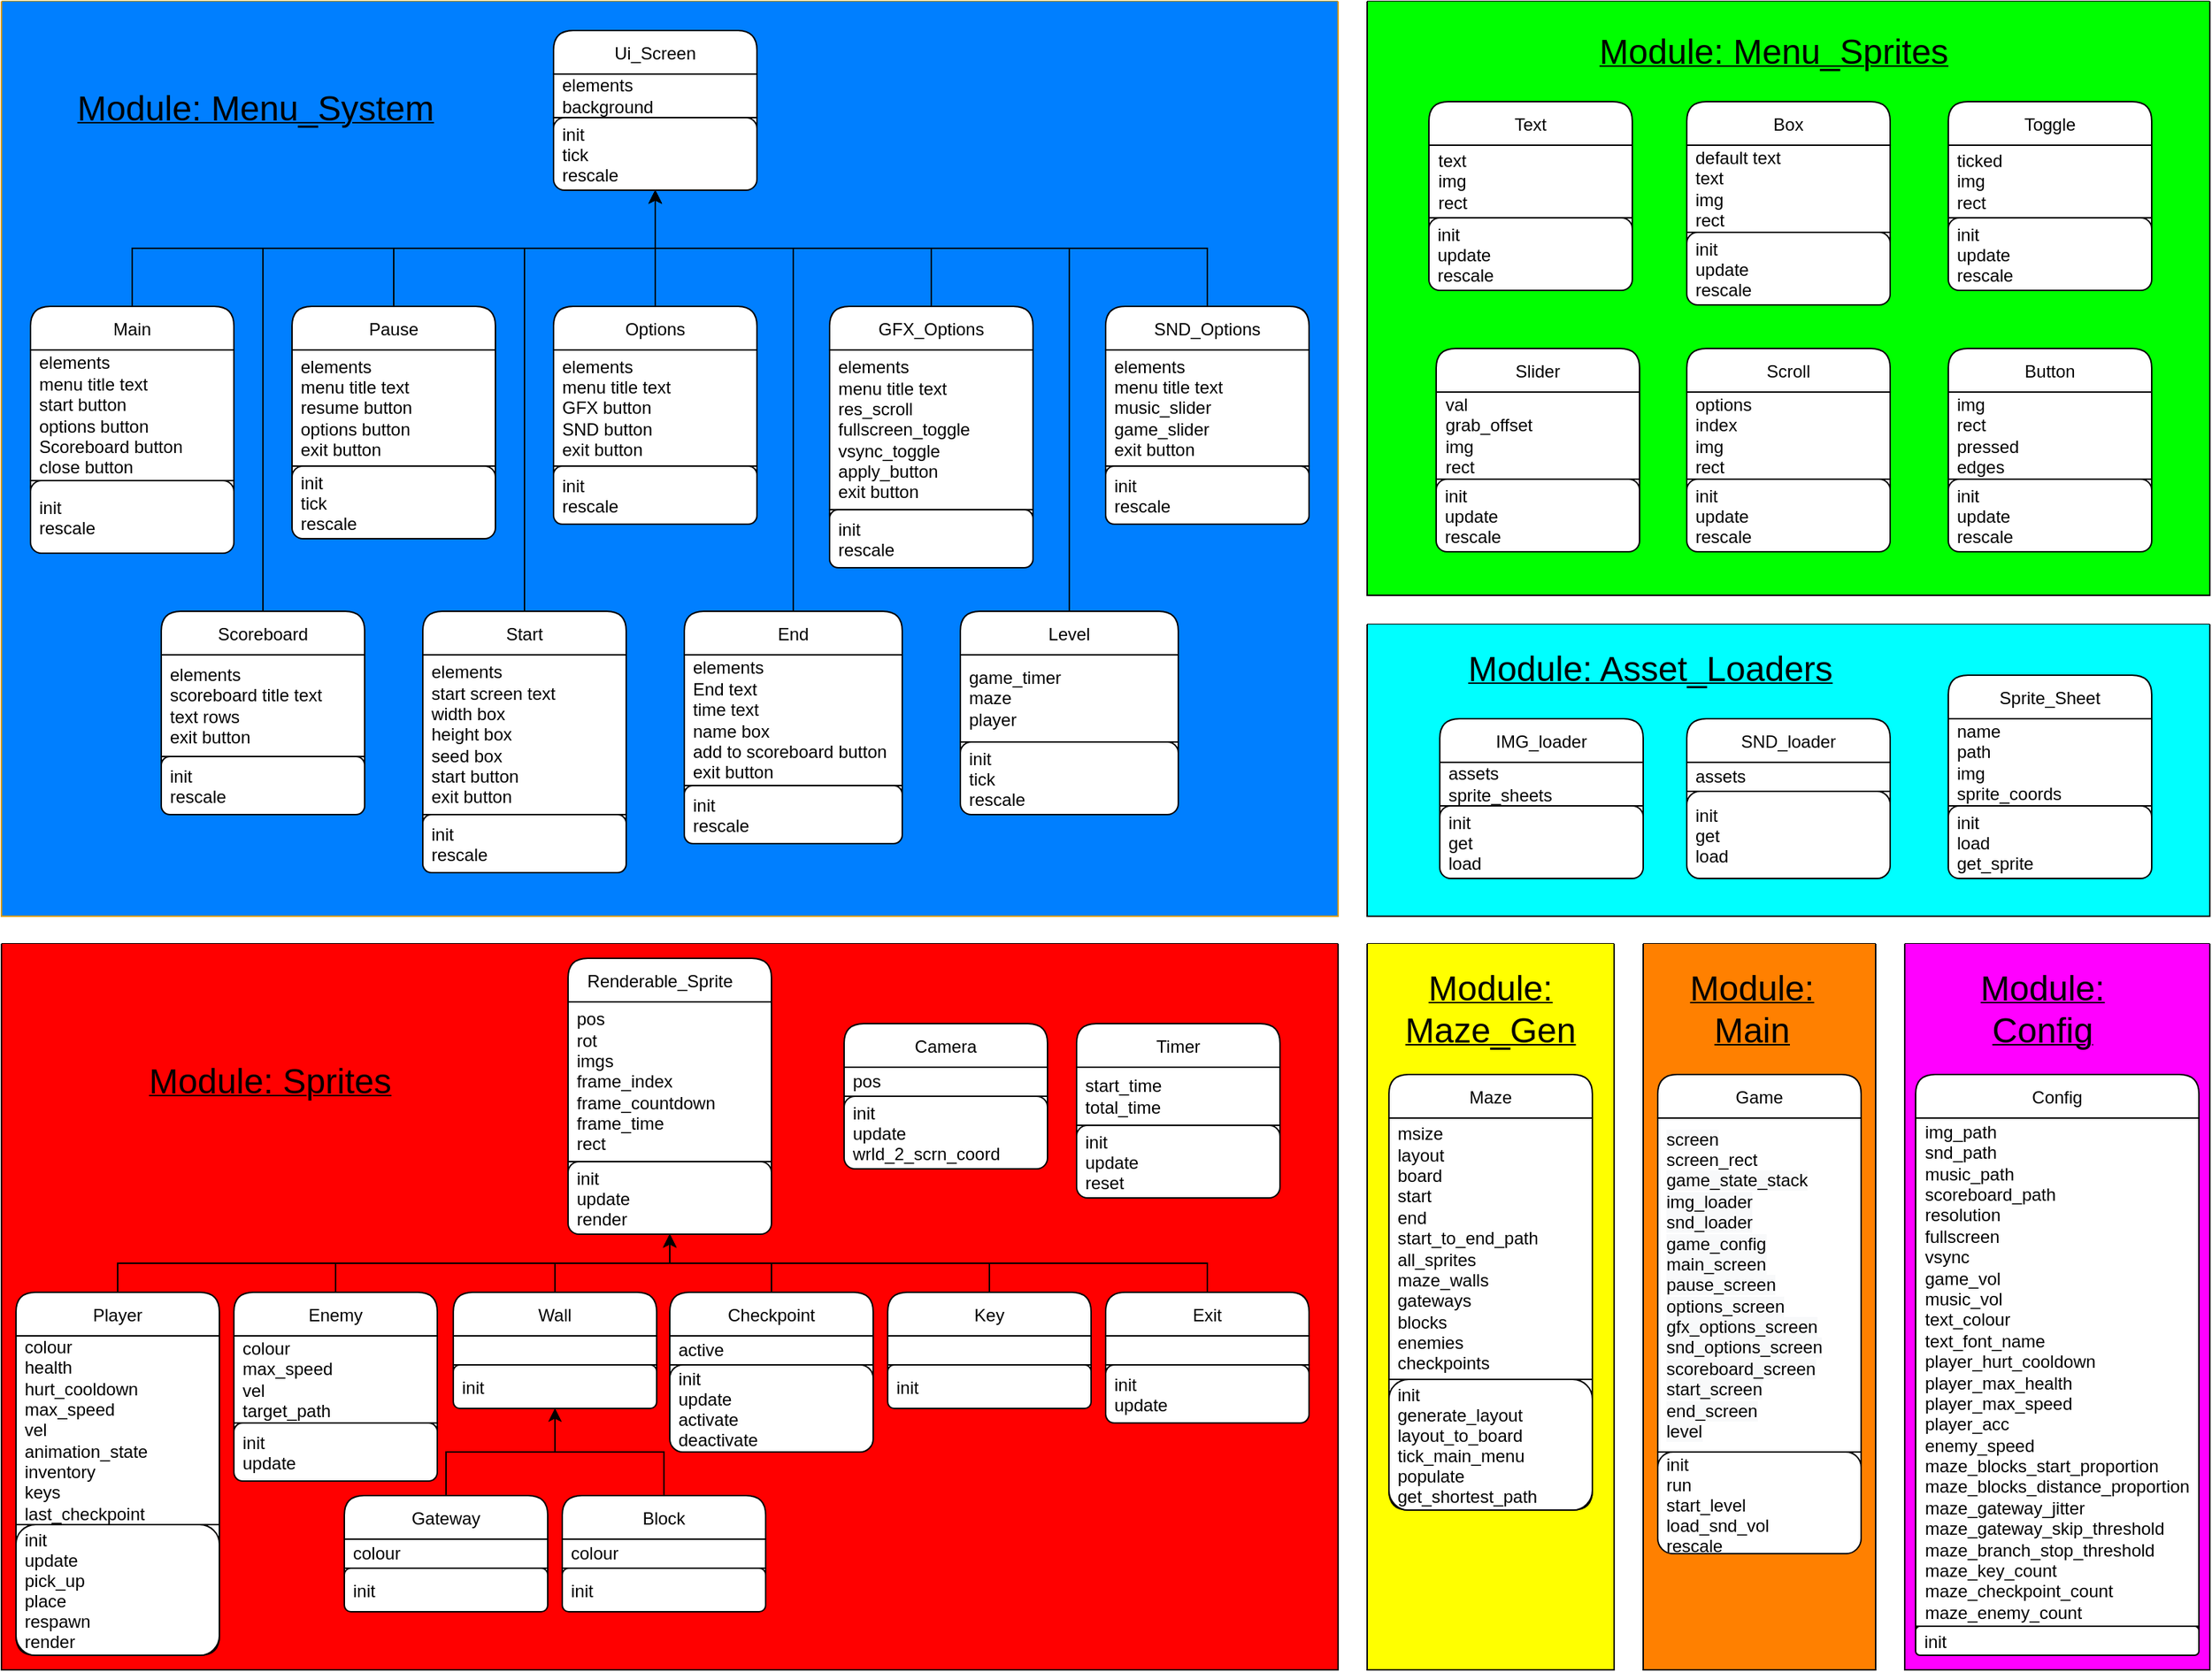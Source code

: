 <mxfile version="16.4.7" type="device"><diagram id="UR0YL3YgxXvfxWEagAze" name="Page-1"><mxGraphModel dx="921" dy="1961" grid="1" gridSize="10" guides="1" tooltips="1" connect="1" arrows="1" fold="1" page="1" pageScale="1" pageWidth="827" pageHeight="1169" math="0" shadow="0"><root><mxCell id="0"/><mxCell id="1" parent="0"/><mxCell id="ef8tjBVSWjdFUi2Q6hh9-64" value="" style="swimlane;startSize=0;rounded=1;swimlaneFillColor=#00FFFF;" parent="1" vertex="1"><mxGeometry x="1040" y="-280" width="580" height="201" as="geometry"><mxRectangle x="930" y="755" width="50" height="40" as="alternateBounds"/></mxGeometry></mxCell><mxCell id="ef8tjBVSWjdFUi2Q6hh9-77" value="" style="swimlane;startSize=0;fontSize=18;swimlaneFillColor=#FF0000;" parent="1" vertex="1"><mxGeometry x="100" y="-60" width="920" height="500" as="geometry"/></mxCell><mxCell id="ef8tjBVSWjdFUi2Q6hh9-22" value="Renderable_Sprite    " style="swimlane;fontStyle=0;childLayout=stackLayout;horizontal=1;startSize=30;horizontalStack=0;resizeParent=1;resizeParentMax=0;resizeLast=0;collapsible=1;marginBottom=0;rounded=1;swimlaneFillColor=default;" parent="ef8tjBVSWjdFUi2Q6hh9-77" vertex="1"><mxGeometry x="390" y="10" width="140" height="190" as="geometry"><mxRectangle x="540" y="170" width="50" height="30" as="alternateBounds"/></mxGeometry></mxCell><mxCell id="ef8tjBVSWjdFUi2Q6hh9-23" value="pos&lt;br&gt;rot&lt;br&gt;imgs&lt;br&gt;frame_index&lt;br&gt;frame_countdown&lt;br&gt;frame_time&lt;br&gt;rect" style="rounded=0;whiteSpace=wrap;html=1;align=left;spacingLeft=4" parent="ef8tjBVSWjdFUi2Q6hh9-22" vertex="1"><mxGeometry y="30" width="140" height="110" as="geometry"/></mxCell><mxCell id="ef8tjBVSWjdFUi2Q6hh9-24" value="init&#10;update&#10;render" style="text;strokeColor=default;fillColor=default;align=left;verticalAlign=middle;spacingLeft=4;spacingRight=4;overflow=hidden;points=[[0,0.5],[1,0.5]];portConstraint=eastwest;rotatable=0;rounded=1;" parent="ef8tjBVSWjdFUi2Q6hh9-22" vertex="1"><mxGeometry y="140" width="140" height="50" as="geometry"/></mxCell><mxCell id="ef8tjBVSWjdFUi2Q6hh9-79" style="edgeStyle=orthogonalEdgeStyle;rounded=0;orthogonalLoop=1;jettySize=auto;html=1;exitX=0.5;exitY=0;exitDx=0;exitDy=0;fontSize=18;" parent="ef8tjBVSWjdFUi2Q6hh9-77" source="ef8tjBVSWjdFUi2Q6hh9-25" target="ef8tjBVSWjdFUi2Q6hh9-22" edge="1"><mxGeometry relative="1" as="geometry"/></mxCell><mxCell id="ef8tjBVSWjdFUi2Q6hh9-25" value="Player" style="swimlane;fontStyle=0;childLayout=stackLayout;horizontal=1;startSize=30;horizontalStack=0;resizeParent=1;resizeParentMax=0;resizeLast=0;collapsible=1;marginBottom=0;rounded=1;swimlaneFillColor=default;" parent="ef8tjBVSWjdFUi2Q6hh9-77" vertex="1"><mxGeometry x="10" y="240" width="140" height="250" as="geometry"><mxRectangle x="540" y="170" width="50" height="30" as="alternateBounds"/></mxGeometry></mxCell><mxCell id="ef8tjBVSWjdFUi2Q6hh9-26" value="colour&lt;br&gt;health&lt;br&gt;hurt_cooldown&lt;br&gt;max_speed&lt;br&gt;vel&lt;br&gt;animation_state&lt;br&gt;inventory&lt;br&gt;keys&lt;br&gt;last_checkpoint" style="rounded=0;whiteSpace=wrap;html=1;align=left;spacingLeft=4" parent="ef8tjBVSWjdFUi2Q6hh9-25" vertex="1"><mxGeometry y="30" width="140" height="130" as="geometry"/></mxCell><mxCell id="ef8tjBVSWjdFUi2Q6hh9-27" value="init&#10;update&#10;pick_up&#10;place&#10;respawn&#10;render" style="text;strokeColor=default;fillColor=default;align=left;verticalAlign=middle;spacingLeft=4;spacingRight=4;overflow=hidden;points=[[0,0.5],[1,0.5]];portConstraint=eastwest;rotatable=0;rounded=1;glass=0;" parent="ef8tjBVSWjdFUi2Q6hh9-25" vertex="1"><mxGeometry y="160" width="140" height="90" as="geometry"/></mxCell><mxCell id="ef8tjBVSWjdFUi2Q6hh9-80" style="edgeStyle=orthogonalEdgeStyle;rounded=0;orthogonalLoop=1;jettySize=auto;html=1;exitX=0.5;exitY=0;exitDx=0;exitDy=0;fontSize=18;" parent="ef8tjBVSWjdFUi2Q6hh9-77" source="ef8tjBVSWjdFUi2Q6hh9-28" target="ef8tjBVSWjdFUi2Q6hh9-22" edge="1"><mxGeometry relative="1" as="geometry"/></mxCell><mxCell id="ef8tjBVSWjdFUi2Q6hh9-28" value="Enemy" style="swimlane;fontStyle=0;childLayout=stackLayout;horizontal=1;startSize=30;horizontalStack=0;resizeParent=1;resizeParentMax=0;resizeLast=0;collapsible=1;marginBottom=0;rounded=1;swimlaneFillColor=default;" parent="ef8tjBVSWjdFUi2Q6hh9-77" vertex="1"><mxGeometry x="160" y="240" width="140" height="130" as="geometry"><mxRectangle x="540" y="170" width="50" height="30" as="alternateBounds"/></mxGeometry></mxCell><mxCell id="ef8tjBVSWjdFUi2Q6hh9-29" value="colour&lt;br&gt;max_speed&lt;br&gt;vel&lt;br&gt;target_path" style="rounded=0;whiteSpace=wrap;html=1;align=left;spacingLeft=4" parent="ef8tjBVSWjdFUi2Q6hh9-28" vertex="1"><mxGeometry y="30" width="140" height="60" as="geometry"/></mxCell><mxCell id="ef8tjBVSWjdFUi2Q6hh9-30" value="init&#10;update" style="text;strokeColor=default;fillColor=default;align=left;verticalAlign=middle;spacingLeft=4;spacingRight=4;overflow=hidden;points=[[0,0.5],[1,0.5]];portConstraint=eastwest;rotatable=0;rounded=1;glass=0;" parent="ef8tjBVSWjdFUi2Q6hh9-28" vertex="1"><mxGeometry y="90" width="140" height="40" as="geometry"/></mxCell><mxCell id="ef8tjBVSWjdFUi2Q6hh9-81" style="edgeStyle=orthogonalEdgeStyle;rounded=0;orthogonalLoop=1;jettySize=auto;html=1;exitX=0.5;exitY=0;exitDx=0;exitDy=0;fontSize=18;" parent="ef8tjBVSWjdFUi2Q6hh9-77" source="ef8tjBVSWjdFUi2Q6hh9-31" target="ef8tjBVSWjdFUi2Q6hh9-22" edge="1"><mxGeometry relative="1" as="geometry"/></mxCell><mxCell id="ef8tjBVSWjdFUi2Q6hh9-31" value="Wall" style="swimlane;fontStyle=0;childLayout=stackLayout;horizontal=1;startSize=30;horizontalStack=0;resizeParent=1;resizeParentMax=0;resizeLast=0;collapsible=1;marginBottom=0;rounded=1;swimlaneFillColor=default;" parent="ef8tjBVSWjdFUi2Q6hh9-77" vertex="1"><mxGeometry x="311" y="240" width="140" height="80" as="geometry"><mxRectangle x="540" y="170" width="50" height="30" as="alternateBounds"/></mxGeometry></mxCell><mxCell id="ef8tjBVSWjdFUi2Q6hh9-32" value="" style="rounded=0;whiteSpace=wrap;html=1;align=left;spacingLeft=4" parent="ef8tjBVSWjdFUi2Q6hh9-31" vertex="1"><mxGeometry y="30" width="140" height="20" as="geometry"/></mxCell><mxCell id="ef8tjBVSWjdFUi2Q6hh9-33" value="init" style="text;strokeColor=default;fillColor=default;align=left;verticalAlign=middle;spacingLeft=4;spacingRight=4;overflow=hidden;points=[[0,0.5],[1,0.5]];portConstraint=eastwest;rotatable=0;rounded=1;glass=0;" parent="ef8tjBVSWjdFUi2Q6hh9-31" vertex="1"><mxGeometry y="50" width="140" height="30" as="geometry"/></mxCell><mxCell id="ef8tjBVSWjdFUi2Q6hh9-86" style="edgeStyle=orthogonalEdgeStyle;rounded=0;orthogonalLoop=1;jettySize=auto;html=1;exitX=0.5;exitY=0;exitDx=0;exitDy=0;fontSize=18;" parent="ef8tjBVSWjdFUi2Q6hh9-77" source="ef8tjBVSWjdFUi2Q6hh9-34" target="ef8tjBVSWjdFUi2Q6hh9-31" edge="1"><mxGeometry relative="1" as="geometry"/></mxCell><mxCell id="ef8tjBVSWjdFUi2Q6hh9-34" value="Gateway" style="swimlane;fontStyle=0;childLayout=stackLayout;horizontal=1;startSize=30;horizontalStack=0;resizeParent=1;resizeParentMax=0;resizeLast=0;collapsible=1;marginBottom=0;rounded=1;swimlaneFillColor=default;" parent="ef8tjBVSWjdFUi2Q6hh9-77" vertex="1"><mxGeometry x="236" y="380" width="140" height="80" as="geometry"><mxRectangle x="540" y="170" width="50" height="30" as="alternateBounds"/></mxGeometry></mxCell><mxCell id="ef8tjBVSWjdFUi2Q6hh9-35" value="colour" style="rounded=0;whiteSpace=wrap;html=1;align=left;spacingLeft=4" parent="ef8tjBVSWjdFUi2Q6hh9-34" vertex="1"><mxGeometry y="30" width="140" height="20" as="geometry"/></mxCell><mxCell id="ef8tjBVSWjdFUi2Q6hh9-36" value="init" style="text;strokeColor=default;fillColor=default;align=left;verticalAlign=middle;spacingLeft=4;spacingRight=4;overflow=hidden;points=[[0,0.5],[1,0.5]];portConstraint=eastwest;rotatable=0;rounded=1;glass=0;" parent="ef8tjBVSWjdFUi2Q6hh9-34" vertex="1"><mxGeometry y="50" width="140" height="30" as="geometry"/></mxCell><mxCell id="ef8tjBVSWjdFUi2Q6hh9-85" style="edgeStyle=orthogonalEdgeStyle;rounded=0;orthogonalLoop=1;jettySize=auto;html=1;exitX=0.5;exitY=0;exitDx=0;exitDy=0;fontSize=18;" parent="ef8tjBVSWjdFUi2Q6hh9-77" source="ef8tjBVSWjdFUi2Q6hh9-37" target="ef8tjBVSWjdFUi2Q6hh9-31" edge="1"><mxGeometry relative="1" as="geometry"/></mxCell><mxCell id="ef8tjBVSWjdFUi2Q6hh9-37" value="Block" style="swimlane;fontStyle=0;childLayout=stackLayout;horizontal=1;startSize=30;horizontalStack=0;resizeParent=1;resizeParentMax=0;resizeLast=0;collapsible=1;marginBottom=0;rounded=1;swimlaneFillColor=default;" parent="ef8tjBVSWjdFUi2Q6hh9-77" vertex="1"><mxGeometry x="386" y="380" width="140" height="80" as="geometry"><mxRectangle x="540" y="170" width="50" height="30" as="alternateBounds"/></mxGeometry></mxCell><mxCell id="ef8tjBVSWjdFUi2Q6hh9-38" value="colour" style="rounded=0;whiteSpace=wrap;html=1;align=left;spacingLeft=4" parent="ef8tjBVSWjdFUi2Q6hh9-37" vertex="1"><mxGeometry y="30" width="140" height="20" as="geometry"/></mxCell><mxCell id="ef8tjBVSWjdFUi2Q6hh9-39" value="init" style="text;strokeColor=default;fillColor=default;align=left;verticalAlign=middle;spacingLeft=4;spacingRight=4;overflow=hidden;points=[[0,0.5],[1,0.5]];portConstraint=eastwest;rotatable=0;rounded=1;glass=0;" parent="ef8tjBVSWjdFUi2Q6hh9-37" vertex="1"><mxGeometry y="50" width="140" height="30" as="geometry"/></mxCell><mxCell id="ef8tjBVSWjdFUi2Q6hh9-82" style="edgeStyle=orthogonalEdgeStyle;rounded=0;orthogonalLoop=1;jettySize=auto;html=1;exitX=0.5;exitY=0;exitDx=0;exitDy=0;fontSize=18;" parent="ef8tjBVSWjdFUi2Q6hh9-77" source="ef8tjBVSWjdFUi2Q6hh9-40" target="ef8tjBVSWjdFUi2Q6hh9-22" edge="1"><mxGeometry relative="1" as="geometry"/></mxCell><mxCell id="ef8tjBVSWjdFUi2Q6hh9-40" value="Checkpoint" style="swimlane;fontStyle=0;childLayout=stackLayout;horizontal=1;startSize=30;horizontalStack=0;resizeParent=1;resizeParentMax=0;resizeLast=0;collapsible=1;marginBottom=0;rounded=1;swimlaneFillColor=default;" parent="ef8tjBVSWjdFUi2Q6hh9-77" vertex="1"><mxGeometry x="460" y="240" width="140" height="110" as="geometry"><mxRectangle x="540" y="170" width="50" height="30" as="alternateBounds"/></mxGeometry></mxCell><mxCell id="ef8tjBVSWjdFUi2Q6hh9-41" value="active" style="rounded=0;whiteSpace=wrap;html=1;align=left;spacingLeft=4" parent="ef8tjBVSWjdFUi2Q6hh9-40" vertex="1"><mxGeometry y="30" width="140" height="20" as="geometry"/></mxCell><mxCell id="ef8tjBVSWjdFUi2Q6hh9-42" value="init&#10;update&#10;activate&#10;deactivate" style="text;strokeColor=default;fillColor=default;align=left;verticalAlign=middle;spacingLeft=4;spacingRight=4;overflow=hidden;points=[[0,0.5],[1,0.5]];portConstraint=eastwest;rotatable=0;rounded=1;glass=0;" parent="ef8tjBVSWjdFUi2Q6hh9-40" vertex="1"><mxGeometry y="50" width="140" height="60" as="geometry"/></mxCell><mxCell id="ef8tjBVSWjdFUi2Q6hh9-83" style="edgeStyle=orthogonalEdgeStyle;rounded=0;orthogonalLoop=1;jettySize=auto;html=1;exitX=0.5;exitY=0;exitDx=0;exitDy=0;fontSize=18;" parent="ef8tjBVSWjdFUi2Q6hh9-77" source="ef8tjBVSWjdFUi2Q6hh9-43" target="ef8tjBVSWjdFUi2Q6hh9-22" edge="1"><mxGeometry relative="1" as="geometry"/></mxCell><mxCell id="ef8tjBVSWjdFUi2Q6hh9-43" value="Key" style="swimlane;fontStyle=0;childLayout=stackLayout;horizontal=1;startSize=30;horizontalStack=0;resizeParent=1;resizeParentMax=0;resizeLast=0;collapsible=1;marginBottom=0;rounded=1;swimlaneFillColor=default;" parent="ef8tjBVSWjdFUi2Q6hh9-77" vertex="1"><mxGeometry x="610" y="240" width="140" height="80" as="geometry"><mxRectangle x="540" y="170" width="50" height="30" as="alternateBounds"/></mxGeometry></mxCell><mxCell id="ef8tjBVSWjdFUi2Q6hh9-44" value="" style="rounded=0;whiteSpace=wrap;html=1;align=left;spacingLeft=4" parent="ef8tjBVSWjdFUi2Q6hh9-43" vertex="1"><mxGeometry y="30" width="140" height="20" as="geometry"/></mxCell><mxCell id="ef8tjBVSWjdFUi2Q6hh9-45" value="init" style="text;strokeColor=default;fillColor=default;align=left;verticalAlign=middle;spacingLeft=4;spacingRight=4;overflow=hidden;points=[[0,0.5],[1,0.5]];portConstraint=eastwest;rotatable=0;rounded=1;glass=0;" parent="ef8tjBVSWjdFUi2Q6hh9-43" vertex="1"><mxGeometry y="50" width="140" height="30" as="geometry"/></mxCell><mxCell id="ef8tjBVSWjdFUi2Q6hh9-84" style="edgeStyle=orthogonalEdgeStyle;rounded=0;orthogonalLoop=1;jettySize=auto;html=1;exitX=0.5;exitY=0;exitDx=0;exitDy=0;fontSize=18;" parent="ef8tjBVSWjdFUi2Q6hh9-77" source="ef8tjBVSWjdFUi2Q6hh9-46" target="ef8tjBVSWjdFUi2Q6hh9-22" edge="1"><mxGeometry relative="1" as="geometry"/></mxCell><mxCell id="ef8tjBVSWjdFUi2Q6hh9-46" value="Exit" style="swimlane;fontStyle=0;childLayout=stackLayout;horizontal=1;startSize=30;horizontalStack=0;resizeParent=1;resizeParentMax=0;resizeLast=0;collapsible=1;marginBottom=0;rounded=1;swimlaneFillColor=default;" parent="ef8tjBVSWjdFUi2Q6hh9-77" vertex="1"><mxGeometry x="760" y="240" width="140" height="90" as="geometry"><mxRectangle x="540" y="170" width="50" height="30" as="alternateBounds"/></mxGeometry></mxCell><mxCell id="ef8tjBVSWjdFUi2Q6hh9-47" value="" style="rounded=0;whiteSpace=wrap;html=1;align=left;spacingLeft=4" parent="ef8tjBVSWjdFUi2Q6hh9-46" vertex="1"><mxGeometry y="30" width="140" height="20" as="geometry"/></mxCell><mxCell id="ef8tjBVSWjdFUi2Q6hh9-48" value="init&#10;update" style="text;strokeColor=default;fillColor=default;align=left;verticalAlign=middle;spacingLeft=4;spacingRight=4;overflow=hidden;points=[[0,0.5],[1,0.5]];portConstraint=eastwest;rotatable=0;rounded=1;glass=0;" parent="ef8tjBVSWjdFUi2Q6hh9-46" vertex="1"><mxGeometry y="50" width="140" height="40" as="geometry"/></mxCell><mxCell id="ef8tjBVSWjdFUi2Q6hh9-49" value="Camera" style="swimlane;fontStyle=0;childLayout=stackLayout;horizontal=1;startSize=30;horizontalStack=0;resizeParent=1;resizeParentMax=0;resizeLast=0;collapsible=1;marginBottom=0;rounded=1;swimlaneFillColor=default;" parent="ef8tjBVSWjdFUi2Q6hh9-77" vertex="1"><mxGeometry x="580" y="55" width="140" height="100" as="geometry"><mxRectangle x="540" y="170" width="50" height="30" as="alternateBounds"/></mxGeometry></mxCell><mxCell id="ef8tjBVSWjdFUi2Q6hh9-50" value="pos" style="rounded=0;whiteSpace=wrap;html=1;align=left;spacingLeft=4" parent="ef8tjBVSWjdFUi2Q6hh9-49" vertex="1"><mxGeometry y="30" width="140" height="20" as="geometry"/></mxCell><mxCell id="ef8tjBVSWjdFUi2Q6hh9-51" value="init&#10;update&#10;wrld_2_scrn_coord" style="text;strokeColor=default;fillColor=default;align=left;verticalAlign=middle;spacingLeft=4;spacingRight=4;overflow=hidden;points=[[0,0.5],[1,0.5]];portConstraint=eastwest;rotatable=0;rounded=1;" parent="ef8tjBVSWjdFUi2Q6hh9-49" vertex="1"><mxGeometry y="50" width="140" height="50" as="geometry"/></mxCell><mxCell id="ef8tjBVSWjdFUi2Q6hh9-88" value="&lt;u&gt;&lt;font style=&quot;font-size: 24px&quot;&gt;Module: Sprites&lt;/font&gt;&lt;/u&gt;" style="text;html=1;strokeColor=none;fillColor=none;align=center;verticalAlign=middle;whiteSpace=wrap;rounded=0;" parent="ef8tjBVSWjdFUi2Q6hh9-77" vertex="1"><mxGeometry x="90" y="80" width="190" height="30" as="geometry"/></mxCell><mxCell id="k1RXQUYx7ECkvek621EI-1" value="Timer" style="swimlane;fontStyle=0;childLayout=stackLayout;horizontal=1;startSize=30;horizontalStack=0;resizeParent=1;resizeParentMax=0;resizeLast=0;collapsible=1;marginBottom=0;rounded=1;swimlaneFillColor=default;" parent="ef8tjBVSWjdFUi2Q6hh9-77" vertex="1"><mxGeometry x="740" y="55" width="140" height="120" as="geometry"><mxRectangle x="540" y="170" width="50" height="30" as="alternateBounds"/></mxGeometry></mxCell><mxCell id="k1RXQUYx7ECkvek621EI-2" value="start_time&lt;br&gt;total_time" style="rounded=0;whiteSpace=wrap;html=1;align=left;spacingLeft=4" parent="k1RXQUYx7ECkvek621EI-1" vertex="1"><mxGeometry y="30" width="140" height="40" as="geometry"/></mxCell><mxCell id="k1RXQUYx7ECkvek621EI-3" value="init&#10;update&#10;reset" style="text;strokeColor=default;fillColor=default;align=left;verticalAlign=middle;spacingLeft=4;spacingRight=4;overflow=hidden;points=[[0,0.5],[1,0.5]];portConstraint=eastwest;rotatable=0;rounded=1;" parent="k1RXQUYx7ECkvek621EI-1" vertex="1"><mxGeometry y="70" width="140" height="50" as="geometry"/></mxCell><mxCell id="ef8tjBVSWjdFUi2Q6hh9-89" value="" style="swimlane;startSize=0;fontSize=36;fillColor=default;swimlaneFillColor=#FFFF00;" parent="1" vertex="1"><mxGeometry x="1040" y="-60" width="170" height="500" as="geometry"/></mxCell><mxCell id="ef8tjBVSWjdFUi2Q6hh9-90" value="&lt;u&gt;&lt;font style=&quot;font-size: 24px&quot;&gt;Module:&lt;br&gt;Maze_Gen&lt;/font&gt;&lt;/u&gt;" style="text;html=1;strokeColor=none;fillColor=none;align=center;verticalAlign=middle;whiteSpace=wrap;rounded=0;" parent="ef8tjBVSWjdFUi2Q6hh9-89" vertex="1"><mxGeometry x="-10" y="30" width="190" height="30" as="geometry"/></mxCell><mxCell id="ef8tjBVSWjdFUi2Q6hh9-13" value="Maze" style="swimlane;fontStyle=0;childLayout=stackLayout;horizontal=1;startSize=30;horizontalStack=0;resizeParent=1;resizeParentMax=0;resizeLast=0;collapsible=1;marginBottom=0;rounded=1;swimlaneFillColor=default;" parent="ef8tjBVSWjdFUi2Q6hh9-89" vertex="1"><mxGeometry x="15" y="90" width="140" height="300" as="geometry"><mxRectangle x="540" y="170" width="50" height="30" as="alternateBounds"/></mxGeometry></mxCell><mxCell id="ef8tjBVSWjdFUi2Q6hh9-14" value="&lt;font face=&quot;helvetica&quot;&gt;msize&lt;br&gt;&lt;/font&gt;layout&lt;br&gt;board&lt;br&gt;start&lt;br&gt;end&lt;br&gt;start_to_end_path&lt;br&gt;all_sprites&lt;br&gt;maze_walls&lt;br&gt;gateways&lt;br&gt;blocks&lt;br&gt;enemies&lt;br&gt;checkpoints" style="rounded=0;whiteSpace=wrap;html=1;align=left;spacingLeft=4" parent="ef8tjBVSWjdFUi2Q6hh9-13" vertex="1"><mxGeometry y="30" width="140" height="180" as="geometry"/></mxCell><mxCell id="ef8tjBVSWjdFUi2Q6hh9-15" value="init&#10;generate_layout&#10;layout_to_board&#10;tick_main_menu&#10;populate&#10;get_shortest_path" style="text;strokeColor=default;fillColor=default;align=left;verticalAlign=middle;spacingLeft=4;spacingRight=4;overflow=hidden;points=[[0,0.5],[1,0.5]];portConstraint=eastwest;rotatable=0;rounded=1;" parent="ef8tjBVSWjdFUi2Q6hh9-13" vertex="1"><mxGeometry y="210" width="140" height="90" as="geometry"/></mxCell><mxCell id="ef8tjBVSWjdFUi2Q6hh9-91" value="" style="swimlane;startSize=0;fontSize=36;swimlaneFillColor=#FF8000;" parent="1" vertex="1"><mxGeometry x="1230" y="-60" width="160" height="500" as="geometry"/></mxCell><mxCell id="ef8tjBVSWjdFUi2Q6hh9-92" value="&lt;u&gt;&lt;font style=&quot;font-size: 24px&quot;&gt;Module:&lt;br&gt;Main&lt;/font&gt;&lt;/u&gt;" style="text;html=1;strokeColor=none;fillColor=none;align=center;verticalAlign=middle;whiteSpace=wrap;rounded=0;" parent="ef8tjBVSWjdFUi2Q6hh9-91" vertex="1"><mxGeometry x="-20" y="30" width="190" height="30" as="geometry"/></mxCell><mxCell id="ef8tjBVSWjdFUi2Q6hh9-3" value="Game" style="swimlane;fontStyle=0;childLayout=stackLayout;horizontal=1;startSize=30;horizontalStack=0;resizeParent=1;resizeParentMax=0;resizeLast=0;collapsible=1;marginBottom=0;rounded=1;swimlaneFillColor=default;" parent="ef8tjBVSWjdFUi2Q6hh9-91" vertex="1"><mxGeometry x="10" y="90" width="140" height="330" as="geometry"><mxRectangle x="540" y="170" width="50" height="30" as="alternateBounds"/></mxGeometry></mxCell><mxCell id="ef8tjBVSWjdFUi2Q6hh9-12" value="&lt;span style=&quot;color: rgb(0 , 0 , 0) ; font-family: &amp;#34;helvetica&amp;#34; ; font-size: 12px ; font-style: normal ; font-weight: 400 ; letter-spacing: normal ; text-indent: 0px ; text-transform: none ; word-spacing: 0px ; background-color: rgb(248 , 249 , 250) ; display: inline ; float: none&quot;&gt;screen&lt;br&gt;&lt;/span&gt;screen_rect&lt;br style=&quot;padding: 0px ; margin: 0px ; color: rgb(0 , 0 , 0) ; font-family: &amp;#34;helvetica&amp;#34; ; font-size: 12px ; font-style: normal ; font-weight: 400 ; letter-spacing: normal ; text-indent: 0px ; text-transform: none ; word-spacing: 0px ; background-color: rgb(248 , 249 , 250)&quot;&gt;&lt;span style=&quot;color: rgb(0 , 0 , 0) ; font-family: &amp;#34;helvetica&amp;#34; ; font-size: 12px ; font-style: normal ; font-weight: 400 ; letter-spacing: normal ; text-indent: 0px ; text-transform: none ; word-spacing: 0px ; background-color: rgb(248 , 249 , 250) ; display: inline ; float: none&quot;&gt;game_state_stack&lt;/span&gt;&lt;br style=&quot;padding: 0px ; margin: 0px ; color: rgb(0 , 0 , 0) ; font-family: &amp;#34;helvetica&amp;#34; ; font-size: 12px ; font-style: normal ; font-weight: 400 ; letter-spacing: normal ; text-indent: 0px ; text-transform: none ; word-spacing: 0px ; background-color: rgb(248 , 249 , 250)&quot;&gt;&lt;span style=&quot;color: rgb(0 , 0 , 0) ; font-family: &amp;#34;helvetica&amp;#34; ; font-size: 12px ; font-style: normal ; font-weight: 400 ; letter-spacing: normal ; text-indent: 0px ; text-transform: none ; word-spacing: 0px ; background-color: rgb(248 , 249 , 250) ; display: inline ; float: none&quot;&gt;img_loader&lt;/span&gt;&lt;br style=&quot;padding: 0px ; margin: 0px ; color: rgb(0 , 0 , 0) ; font-family: &amp;#34;helvetica&amp;#34; ; font-size: 12px ; font-style: normal ; font-weight: 400 ; letter-spacing: normal ; text-indent: 0px ; text-transform: none ; word-spacing: 0px ; background-color: rgb(248 , 249 , 250)&quot;&gt;&lt;span style=&quot;color: rgb(0 , 0 , 0) ; font-family: &amp;#34;helvetica&amp;#34; ; font-size: 12px ; font-style: normal ; font-weight: 400 ; letter-spacing: normal ; text-indent: 0px ; text-transform: none ; word-spacing: 0px ; background-color: rgb(248 , 249 , 250) ; display: inline ; float: none&quot;&gt;snd_loader&lt;/span&gt;&lt;br style=&quot;padding: 0px ; margin: 0px ; color: rgb(0 , 0 , 0) ; font-family: &amp;#34;helvetica&amp;#34; ; font-size: 12px ; font-style: normal ; font-weight: 400 ; letter-spacing: normal ; text-indent: 0px ; text-transform: none ; word-spacing: 0px ; background-color: rgb(248 , 249 , 250)&quot;&gt;&lt;span style=&quot;color: rgb(0 , 0 , 0) ; font-family: &amp;#34;helvetica&amp;#34; ; font-size: 12px ; font-style: normal ; font-weight: 400 ; letter-spacing: normal ; text-indent: 0px ; text-transform: none ; word-spacing: 0px ; background-color: rgb(248 , 249 , 250) ; display: inline ; float: none&quot;&gt;game_config&lt;br&gt;main_screen&lt;br&gt;pause_screen&lt;br&gt;options_screen&lt;br&gt;gfx_options_screen&lt;br&gt;snd_options_screen&lt;br&gt;scoreboard_screen&lt;br&gt;start_screen&lt;br&gt;end_screen&lt;br&gt;level&lt;br&gt;&lt;/span&gt;" style="rounded=0;whiteSpace=wrap;html=1;align=left;spacingLeft=4" parent="ef8tjBVSWjdFUi2Q6hh9-3" vertex="1"><mxGeometry y="30" width="140" height="230" as="geometry"/></mxCell><mxCell id="ef8tjBVSWjdFUi2Q6hh9-6" value="init&#10;run&#10;start_level&#10;load_snd_vol&#10;rescale" style="text;strokeColor=default;fillColor=default;align=left;verticalAlign=middle;spacingLeft=4;spacingRight=4;overflow=hidden;points=[[0,0.5],[1,0.5]];portConstraint=eastwest;rotatable=0;rounded=1;" parent="ef8tjBVSWjdFUi2Q6hh9-3" vertex="1"><mxGeometry y="260" width="140" height="70" as="geometry"/></mxCell><mxCell id="ef8tjBVSWjdFUi2Q6hh9-96" value="" style="swimlane;startSize=0;fontSize=36;fillColor=#ffe6cc;gradientDirection=north;swimlaneFillColor=#007FFF;strokeColor=#d79b00;" parent="1" vertex="1"><mxGeometry x="100" y="-709" width="920" height="630" as="geometry"/></mxCell><mxCell id="ef8tjBVSWjdFUi2Q6hh9-98" value="&lt;u&gt;&lt;font style=&quot;font-size: 24px&quot;&gt;Module: Menu_System&lt;/font&gt;&lt;/u&gt;" style="text;html=1;strokeColor=none;fillColor=none;align=center;verticalAlign=middle;whiteSpace=wrap;rounded=0;" parent="ef8tjBVSWjdFUi2Q6hh9-96" vertex="1"><mxGeometry x="50" y="59" width="250" height="30" as="geometry"/></mxCell><mxCell id="BVEpf0JN5tACW4LLZ2G0-4" style="edgeStyle=orthogonalEdgeStyle;rounded=0;orthogonalLoop=1;jettySize=auto;html=1;exitX=0.5;exitY=0;exitDx=0;exitDy=0;" parent="ef8tjBVSWjdFUi2Q6hh9-96" source="NCt3lOaT6l5ER-M0cnxN-1" target="BVEpf0JN5tACW4LLZ2G0-1" edge="1"><mxGeometry relative="1" as="geometry"/></mxCell><mxCell id="NCt3lOaT6l5ER-M0cnxN-1" value="Main" style="swimlane;fontStyle=0;childLayout=stackLayout;horizontal=1;startSize=30;horizontalStack=0;resizeParent=1;resizeParentMax=0;resizeLast=0;collapsible=1;marginBottom=0;rounded=1;swimlaneFillColor=default;" parent="ef8tjBVSWjdFUi2Q6hh9-96" vertex="1"><mxGeometry x="20" y="210" width="140" height="170" as="geometry"><mxRectangle x="540" y="170" width="50" height="30" as="alternateBounds"/></mxGeometry></mxCell><mxCell id="NCt3lOaT6l5ER-M0cnxN-2" value="elements&lt;br&gt;menu title text&lt;br&gt;start button&lt;br&gt;options button&lt;br&gt;Scoreboard button&lt;br&gt;close button" style="rounded=0;whiteSpace=wrap;html=1;align=left;spacingLeft=4" parent="NCt3lOaT6l5ER-M0cnxN-1" vertex="1"><mxGeometry y="30" width="140" height="90" as="geometry"/></mxCell><mxCell id="NCt3lOaT6l5ER-M0cnxN-3" value="init&#10;rescale" style="text;strokeColor=default;fillColor=default;align=left;verticalAlign=middle;spacingLeft=4;spacingRight=4;overflow=hidden;points=[[0,0.5],[1,0.5]];portConstraint=eastwest;rotatable=0;rounded=1;" parent="NCt3lOaT6l5ER-M0cnxN-1" vertex="1"><mxGeometry y="120" width="140" height="50" as="geometry"/></mxCell><mxCell id="BVEpf0JN5tACW4LLZ2G0-5" style="edgeStyle=orthogonalEdgeStyle;rounded=0;orthogonalLoop=1;jettySize=auto;html=1;exitX=0.5;exitY=0;exitDx=0;exitDy=0;" parent="ef8tjBVSWjdFUi2Q6hh9-96" source="NCt3lOaT6l5ER-M0cnxN-14" target="BVEpf0JN5tACW4LLZ2G0-1" edge="1"><mxGeometry relative="1" as="geometry"/></mxCell><mxCell id="NCt3lOaT6l5ER-M0cnxN-14" value="Pause" style="swimlane;fontStyle=0;childLayout=stackLayout;horizontal=1;startSize=30;horizontalStack=0;resizeParent=1;resizeParentMax=0;resizeLast=0;collapsible=1;marginBottom=0;rounded=1;swimlaneFillColor=default;" parent="ef8tjBVSWjdFUi2Q6hh9-96" vertex="1"><mxGeometry x="200" y="210" width="140" height="160" as="geometry"><mxRectangle x="540" y="170" width="50" height="30" as="alternateBounds"/></mxGeometry></mxCell><mxCell id="NCt3lOaT6l5ER-M0cnxN-15" value="elements&lt;br&gt;menu title text&lt;br&gt;resume button&lt;br&gt;options button&lt;br&gt;exit button" style="rounded=0;whiteSpace=wrap;html=1;align=left;spacingLeft=4" parent="NCt3lOaT6l5ER-M0cnxN-14" vertex="1"><mxGeometry y="30" width="140" height="80" as="geometry"/></mxCell><mxCell id="NCt3lOaT6l5ER-M0cnxN-16" value="init&#10;tick&#10;rescale" style="text;strokeColor=default;fillColor=default;align=left;verticalAlign=middle;spacingLeft=4;spacingRight=4;overflow=hidden;points=[[0,0.5],[1,0.5]];portConstraint=eastwest;rotatable=0;rounded=1;" parent="NCt3lOaT6l5ER-M0cnxN-14" vertex="1"><mxGeometry y="110" width="140" height="50" as="geometry"/></mxCell><mxCell id="BVEpf0JN5tACW4LLZ2G0-6" style="edgeStyle=orthogonalEdgeStyle;rounded=0;orthogonalLoop=1;jettySize=auto;html=1;exitX=0.5;exitY=0;exitDx=0;exitDy=0;" parent="ef8tjBVSWjdFUi2Q6hh9-96" source="NCt3lOaT6l5ER-M0cnxN-17" target="BVEpf0JN5tACW4LLZ2G0-1" edge="1"><mxGeometry relative="1" as="geometry"/></mxCell><mxCell id="NCt3lOaT6l5ER-M0cnxN-17" value="Options" style="swimlane;fontStyle=0;childLayout=stackLayout;horizontal=1;startSize=30;horizontalStack=0;resizeParent=1;resizeParentMax=0;resizeLast=0;collapsible=1;marginBottom=0;rounded=1;swimlaneFillColor=default;" parent="ef8tjBVSWjdFUi2Q6hh9-96" vertex="1"><mxGeometry x="380" y="210" width="140" height="150" as="geometry"><mxRectangle x="540" y="170" width="50" height="30" as="alternateBounds"/></mxGeometry></mxCell><mxCell id="NCt3lOaT6l5ER-M0cnxN-18" value="elements&lt;br&gt;menu title text&lt;br&gt;GFX button&lt;br&gt;SND button&lt;br&gt;exit button" style="rounded=0;whiteSpace=wrap;html=1;align=left;spacingLeft=4" parent="NCt3lOaT6l5ER-M0cnxN-17" vertex="1"><mxGeometry y="30" width="140" height="80" as="geometry"/></mxCell><mxCell id="NCt3lOaT6l5ER-M0cnxN-19" value="init&#10;rescale" style="text;strokeColor=default;fillColor=default;align=left;verticalAlign=middle;spacingLeft=4;spacingRight=4;overflow=hidden;points=[[0,0.5],[1,0.5]];portConstraint=eastwest;rotatable=0;rounded=1;" parent="NCt3lOaT6l5ER-M0cnxN-17" vertex="1"><mxGeometry y="110" width="140" height="40" as="geometry"/></mxCell><mxCell id="BVEpf0JN5tACW4LLZ2G0-7" style="edgeStyle=orthogonalEdgeStyle;rounded=0;orthogonalLoop=1;jettySize=auto;html=1;exitX=0.5;exitY=0;exitDx=0;exitDy=0;" parent="ef8tjBVSWjdFUi2Q6hh9-96" source="NCt3lOaT6l5ER-M0cnxN-20" target="BVEpf0JN5tACW4LLZ2G0-1" edge="1"><mxGeometry relative="1" as="geometry"/></mxCell><mxCell id="NCt3lOaT6l5ER-M0cnxN-20" value="GFX_Options" style="swimlane;fontStyle=0;childLayout=stackLayout;horizontal=1;startSize=30;horizontalStack=0;resizeParent=1;resizeParentMax=0;resizeLast=0;collapsible=1;marginBottom=0;rounded=1;swimlaneFillColor=default;" parent="ef8tjBVSWjdFUi2Q6hh9-96" vertex="1"><mxGeometry x="570" y="210" width="140" height="180" as="geometry"><mxRectangle x="540" y="170" width="50" height="30" as="alternateBounds"/></mxGeometry></mxCell><mxCell id="NCt3lOaT6l5ER-M0cnxN-21" value="elements&lt;br&gt;menu title text&lt;br&gt;res_scroll&lt;br&gt;fullscreen_toggle&lt;br&gt;vsync_toggle&lt;br&gt;apply_button&lt;br&gt;exit button" style="rounded=0;whiteSpace=wrap;html=1;align=left;spacingLeft=4" parent="NCt3lOaT6l5ER-M0cnxN-20" vertex="1"><mxGeometry y="30" width="140" height="110" as="geometry"/></mxCell><mxCell id="NCt3lOaT6l5ER-M0cnxN-22" value="init&#10;rescale" style="text;strokeColor=default;fillColor=default;align=left;verticalAlign=middle;spacingLeft=4;spacingRight=4;overflow=hidden;points=[[0,0.5],[1,0.5]];portConstraint=eastwest;rotatable=0;rounded=1;" parent="NCt3lOaT6l5ER-M0cnxN-20" vertex="1"><mxGeometry y="140" width="140" height="40" as="geometry"/></mxCell><mxCell id="BVEpf0JN5tACW4LLZ2G0-8" style="edgeStyle=orthogonalEdgeStyle;rounded=0;orthogonalLoop=1;jettySize=auto;html=1;exitX=0.5;exitY=0;exitDx=0;exitDy=0;" parent="ef8tjBVSWjdFUi2Q6hh9-96" source="NCt3lOaT6l5ER-M0cnxN-23" target="BVEpf0JN5tACW4LLZ2G0-1" edge="1"><mxGeometry relative="1" as="geometry"/></mxCell><mxCell id="NCt3lOaT6l5ER-M0cnxN-23" value="SND_Options" style="swimlane;fontStyle=0;childLayout=stackLayout;horizontal=1;startSize=30;horizontalStack=0;resizeParent=1;resizeParentMax=0;resizeLast=0;collapsible=1;marginBottom=0;rounded=1;swimlaneFillColor=default;" parent="ef8tjBVSWjdFUi2Q6hh9-96" vertex="1"><mxGeometry x="760" y="210" width="140" height="150" as="geometry"><mxRectangle x="540" y="170" width="50" height="30" as="alternateBounds"/></mxGeometry></mxCell><mxCell id="NCt3lOaT6l5ER-M0cnxN-24" value="elements&lt;br&gt;menu title text&lt;br&gt;music_slider&lt;br&gt;game_slider&lt;br&gt;exit button" style="rounded=0;whiteSpace=wrap;html=1;align=left;spacingLeft=4" parent="NCt3lOaT6l5ER-M0cnxN-23" vertex="1"><mxGeometry y="30" width="140" height="80" as="geometry"/></mxCell><mxCell id="NCt3lOaT6l5ER-M0cnxN-25" value="init&#10;rescale" style="text;strokeColor=default;fillColor=default;align=left;verticalAlign=middle;spacingLeft=4;spacingRight=4;overflow=hidden;points=[[0,0.5],[1,0.5]];portConstraint=eastwest;rotatable=0;rounded=1;" parent="NCt3lOaT6l5ER-M0cnxN-23" vertex="1"><mxGeometry y="110" width="140" height="40" as="geometry"/></mxCell><mxCell id="BVEpf0JN5tACW4LLZ2G0-9" style="edgeStyle=orthogonalEdgeStyle;rounded=0;orthogonalLoop=1;jettySize=auto;html=1;exitX=0.5;exitY=0;exitDx=0;exitDy=0;" parent="ef8tjBVSWjdFUi2Q6hh9-96" source="NCt3lOaT6l5ER-M0cnxN-26" target="BVEpf0JN5tACW4LLZ2G0-1" edge="1"><mxGeometry relative="1" as="geometry"><Array as="points"><mxPoint x="180" y="170"/><mxPoint x="450" y="170"/></Array></mxGeometry></mxCell><mxCell id="NCt3lOaT6l5ER-M0cnxN-26" value="Scoreboard" style="swimlane;fontStyle=0;childLayout=stackLayout;horizontal=1;startSize=30;horizontalStack=0;resizeParent=1;resizeParentMax=0;resizeLast=0;collapsible=1;marginBottom=0;rounded=1;swimlaneFillColor=default;" parent="ef8tjBVSWjdFUi2Q6hh9-96" vertex="1"><mxGeometry x="110" y="420" width="140" height="140" as="geometry"><mxRectangle x="540" y="170" width="50" height="30" as="alternateBounds"/></mxGeometry></mxCell><mxCell id="NCt3lOaT6l5ER-M0cnxN-27" value="elements&lt;br&gt;scoreboard title text&lt;br&gt;text rows&lt;br&gt;exit button" style="rounded=0;whiteSpace=wrap;html=1;align=left;spacingLeft=4" parent="NCt3lOaT6l5ER-M0cnxN-26" vertex="1"><mxGeometry y="30" width="140" height="70" as="geometry"/></mxCell><mxCell id="NCt3lOaT6l5ER-M0cnxN-28" value="init&#10;rescale" style="text;strokeColor=default;fillColor=default;align=left;verticalAlign=middle;spacingLeft=4;spacingRight=4;overflow=hidden;points=[[0,0.5],[1,0.5]];portConstraint=eastwest;rotatable=0;rounded=1;" parent="NCt3lOaT6l5ER-M0cnxN-26" vertex="1"><mxGeometry y="100" width="140" height="40" as="geometry"/></mxCell><mxCell id="BVEpf0JN5tACW4LLZ2G0-10" style="edgeStyle=orthogonalEdgeStyle;rounded=0;orthogonalLoop=1;jettySize=auto;html=1;exitX=0.5;exitY=0;exitDx=0;exitDy=0;" parent="ef8tjBVSWjdFUi2Q6hh9-96" source="NCt3lOaT6l5ER-M0cnxN-29" target="BVEpf0JN5tACW4LLZ2G0-1" edge="1"><mxGeometry relative="1" as="geometry"><Array as="points"><mxPoint x="360" y="170"/><mxPoint x="450" y="170"/></Array></mxGeometry></mxCell><mxCell id="NCt3lOaT6l5ER-M0cnxN-29" value="Start" style="swimlane;fontStyle=0;childLayout=stackLayout;horizontal=1;startSize=30;horizontalStack=0;resizeParent=1;resizeParentMax=0;resizeLast=0;collapsible=1;marginBottom=0;rounded=1;swimlaneFillColor=default;" parent="ef8tjBVSWjdFUi2Q6hh9-96" vertex="1"><mxGeometry x="290" y="420" width="140" height="180" as="geometry"><mxRectangle x="540" y="170" width="50" height="30" as="alternateBounds"/></mxGeometry></mxCell><mxCell id="NCt3lOaT6l5ER-M0cnxN-30" value="elements&lt;br&gt;start screen text&lt;br&gt;width box&lt;br&gt;height box&lt;br&gt;seed box&lt;br&gt;start button&lt;br&gt;exit button" style="rounded=0;whiteSpace=wrap;html=1;align=left;spacingLeft=4" parent="NCt3lOaT6l5ER-M0cnxN-29" vertex="1"><mxGeometry y="30" width="140" height="110" as="geometry"/></mxCell><mxCell id="NCt3lOaT6l5ER-M0cnxN-31" value="init&#10;rescale" style="text;strokeColor=default;fillColor=default;align=left;verticalAlign=middle;spacingLeft=4;spacingRight=4;overflow=hidden;points=[[0,0.5],[1,0.5]];portConstraint=eastwest;rotatable=0;rounded=1;" parent="NCt3lOaT6l5ER-M0cnxN-29" vertex="1"><mxGeometry y="140" width="140" height="40" as="geometry"/></mxCell><mxCell id="BVEpf0JN5tACW4LLZ2G0-11" style="edgeStyle=orthogonalEdgeStyle;rounded=0;orthogonalLoop=1;jettySize=auto;html=1;exitX=0.5;exitY=0;exitDx=0;exitDy=0;" parent="ef8tjBVSWjdFUi2Q6hh9-96" source="NCt3lOaT6l5ER-M0cnxN-32" target="BVEpf0JN5tACW4LLZ2G0-1" edge="1"><mxGeometry relative="1" as="geometry"><Array as="points"><mxPoint x="545" y="170"/><mxPoint x="450" y="170"/></Array></mxGeometry></mxCell><mxCell id="NCt3lOaT6l5ER-M0cnxN-32" value="End" style="swimlane;fontStyle=0;childLayout=stackLayout;horizontal=1;startSize=30;horizontalStack=0;resizeParent=1;resizeParentMax=0;resizeLast=0;collapsible=1;marginBottom=0;rounded=1;swimlaneFillColor=default;" parent="ef8tjBVSWjdFUi2Q6hh9-96" vertex="1"><mxGeometry x="470" y="420" width="150" height="160" as="geometry"><mxRectangle x="540" y="170" width="50" height="30" as="alternateBounds"/></mxGeometry></mxCell><mxCell id="NCt3lOaT6l5ER-M0cnxN-33" value="elements&lt;br&gt;End text&lt;br&gt;time text&lt;br&gt;name box&lt;br&gt;add to scoreboard button&lt;br&gt;exit button" style="rounded=0;whiteSpace=wrap;html=1;align=left;spacingLeft=4" parent="NCt3lOaT6l5ER-M0cnxN-32" vertex="1"><mxGeometry y="30" width="150" height="90" as="geometry"/></mxCell><mxCell id="NCt3lOaT6l5ER-M0cnxN-34" value="init&#10;rescale" style="text;strokeColor=default;fillColor=default;align=left;verticalAlign=middle;spacingLeft=4;spacingRight=4;overflow=hidden;points=[[0,0.5],[1,0.5]];portConstraint=eastwest;rotatable=0;rounded=1;" parent="NCt3lOaT6l5ER-M0cnxN-32" vertex="1"><mxGeometry y="120" width="150" height="40" as="geometry"/></mxCell><mxCell id="BVEpf0JN5tACW4LLZ2G0-12" style="edgeStyle=orthogonalEdgeStyle;rounded=0;orthogonalLoop=1;jettySize=auto;html=1;exitX=0.5;exitY=0;exitDx=0;exitDy=0;" parent="ef8tjBVSWjdFUi2Q6hh9-96" source="NCt3lOaT6l5ER-M0cnxN-35" target="BVEpf0JN5tACW4LLZ2G0-1" edge="1"><mxGeometry relative="1" as="geometry"><Array as="points"><mxPoint x="735" y="170"/><mxPoint x="450" y="170"/></Array></mxGeometry></mxCell><mxCell id="NCt3lOaT6l5ER-M0cnxN-35" value="Level" style="swimlane;fontStyle=0;childLayout=stackLayout;horizontal=1;startSize=30;horizontalStack=0;resizeParent=1;resizeParentMax=0;resizeLast=0;collapsible=1;marginBottom=0;rounded=1;swimlaneFillColor=default;" parent="ef8tjBVSWjdFUi2Q6hh9-96" vertex="1"><mxGeometry x="660" y="420" width="150" height="140" as="geometry"><mxRectangle x="540" y="170" width="50" height="30" as="alternateBounds"/></mxGeometry></mxCell><mxCell id="NCt3lOaT6l5ER-M0cnxN-36" value="game_timer&lt;br&gt;maze&lt;br&gt;player" style="rounded=0;whiteSpace=wrap;html=1;align=left;spacingLeft=4" parent="NCt3lOaT6l5ER-M0cnxN-35" vertex="1"><mxGeometry y="30" width="150" height="60" as="geometry"/></mxCell><mxCell id="NCt3lOaT6l5ER-M0cnxN-37" value="init&#10;tick&#10;rescale" style="text;strokeColor=default;fillColor=default;align=left;verticalAlign=middle;spacingLeft=4;spacingRight=4;overflow=hidden;points=[[0,0.5],[1,0.5]];portConstraint=eastwest;rotatable=0;rounded=1;" parent="NCt3lOaT6l5ER-M0cnxN-35" vertex="1"><mxGeometry y="90" width="150" height="50" as="geometry"/></mxCell><mxCell id="BVEpf0JN5tACW4LLZ2G0-1" value="Ui_Screen" style="swimlane;fontStyle=0;childLayout=stackLayout;horizontal=1;startSize=30;horizontalStack=0;resizeParent=1;resizeParentMax=0;resizeLast=0;collapsible=1;marginBottom=0;rounded=1;swimlaneFillColor=default;" parent="ef8tjBVSWjdFUi2Q6hh9-96" vertex="1"><mxGeometry x="380" y="20" width="140" height="110" as="geometry"><mxRectangle x="540" y="170" width="50" height="30" as="alternateBounds"/></mxGeometry></mxCell><mxCell id="BVEpf0JN5tACW4LLZ2G0-2" value="elements&lt;br&gt;background" style="rounded=0;whiteSpace=wrap;html=1;align=left;spacingLeft=4" parent="BVEpf0JN5tACW4LLZ2G0-1" vertex="1"><mxGeometry y="30" width="140" height="30" as="geometry"/></mxCell><mxCell id="BVEpf0JN5tACW4LLZ2G0-3" value="init&#10;tick&#10;rescale" style="text;strokeColor=default;fillColor=default;align=left;verticalAlign=middle;spacingLeft=4;spacingRight=4;overflow=hidden;points=[[0,0.5],[1,0.5]];portConstraint=eastwest;rotatable=0;rounded=1;shadow=0;" parent="BVEpf0JN5tACW4LLZ2G0-1" vertex="1"><mxGeometry y="60" width="140" height="50" as="geometry"/></mxCell><mxCell id="NCt3lOaT6l5ER-M0cnxN-38" value="" style="swimlane;startSize=0;fontSize=36;swimlaneFillColor=#00FF00;" parent="1" vertex="1"><mxGeometry x="1040" y="-709" width="580" height="409" as="geometry"/></mxCell><mxCell id="NCt3lOaT6l5ER-M0cnxN-39" value="&lt;u&gt;&lt;font style=&quot;font-size: 24px&quot;&gt;Module: Menu_Sprites&lt;/font&gt;&lt;/u&gt;" style="text;html=1;strokeColor=none;fillColor=none;align=center;verticalAlign=middle;whiteSpace=wrap;rounded=0;" parent="NCt3lOaT6l5ER-M0cnxN-38" vertex="1"><mxGeometry x="130" y="20" width="300" height="30" as="geometry"/></mxCell><mxCell id="NCt3lOaT6l5ER-M0cnxN-67" value="Text" style="swimlane;fontStyle=0;childLayout=stackLayout;horizontal=1;startSize=30;horizontalStack=0;resizeParent=1;resizeParentMax=0;resizeLast=0;collapsible=1;marginBottom=0;rounded=1;swimlaneFillColor=default;" parent="NCt3lOaT6l5ER-M0cnxN-38" vertex="1"><mxGeometry x="42.5" y="69" width="140" height="130" as="geometry"><mxRectangle x="540" y="170" width="50" height="30" as="alternateBounds"/></mxGeometry></mxCell><mxCell id="NCt3lOaT6l5ER-M0cnxN-68" value="text&lt;br&gt;img&lt;br&gt;rect" style="rounded=0;whiteSpace=wrap;html=1;align=left;spacingLeft=4" parent="NCt3lOaT6l5ER-M0cnxN-67" vertex="1"><mxGeometry y="30" width="140" height="50" as="geometry"/></mxCell><mxCell id="NCt3lOaT6l5ER-M0cnxN-69" value="init&#10;update&#10;rescale" style="text;strokeColor=default;fillColor=default;align=left;verticalAlign=middle;spacingLeft=4;spacingRight=4;overflow=hidden;points=[[0,0.5],[1,0.5]];portConstraint=eastwest;rotatable=0;glass=0;rounded=1;" parent="NCt3lOaT6l5ER-M0cnxN-67" vertex="1"><mxGeometry y="80" width="140" height="50" as="geometry"/></mxCell><mxCell id="NCt3lOaT6l5ER-M0cnxN-73" value="Box" style="swimlane;fontStyle=0;childLayout=stackLayout;horizontal=1;startSize=30;horizontalStack=0;resizeParent=1;resizeParentMax=0;resizeLast=0;collapsible=1;marginBottom=0;rounded=1;swimlaneFillColor=default;" parent="NCt3lOaT6l5ER-M0cnxN-38" vertex="1"><mxGeometry x="220" y="69" width="140" height="140" as="geometry"><mxRectangle x="540" y="170" width="50" height="30" as="alternateBounds"/></mxGeometry></mxCell><mxCell id="NCt3lOaT6l5ER-M0cnxN-74" value="default text&lt;br&gt;text&lt;br&gt;img&lt;br&gt;rect" style="rounded=0;whiteSpace=wrap;html=1;align=left;spacingLeft=4" parent="NCt3lOaT6l5ER-M0cnxN-73" vertex="1"><mxGeometry y="30" width="140" height="60" as="geometry"/></mxCell><mxCell id="NCt3lOaT6l5ER-M0cnxN-75" value="init&#10;update&#10;rescale" style="text;strokeColor=default;fillColor=default;align=left;verticalAlign=middle;spacingLeft=4;spacingRight=4;overflow=hidden;points=[[0,0.5],[1,0.5]];portConstraint=eastwest;rotatable=0;glass=0;rounded=1;" parent="NCt3lOaT6l5ER-M0cnxN-73" vertex="1"><mxGeometry y="90" width="140" height="50" as="geometry"/></mxCell><mxCell id="NCt3lOaT6l5ER-M0cnxN-77" value="Toggle" style="swimlane;fontStyle=0;childLayout=stackLayout;horizontal=1;startSize=30;horizontalStack=0;resizeParent=1;resizeParentMax=0;resizeLast=0;collapsible=1;marginBottom=0;rounded=1;swimlaneFillColor=default;" parent="NCt3lOaT6l5ER-M0cnxN-38" vertex="1"><mxGeometry x="400" y="69" width="140" height="130" as="geometry"><mxRectangle x="540" y="170" width="50" height="30" as="alternateBounds"/></mxGeometry></mxCell><mxCell id="NCt3lOaT6l5ER-M0cnxN-78" value="ticked&lt;br&gt;img&lt;br&gt;rect" style="rounded=0;whiteSpace=wrap;html=1;align=left;spacingLeft=4" parent="NCt3lOaT6l5ER-M0cnxN-77" vertex="1"><mxGeometry y="30" width="140" height="50" as="geometry"/></mxCell><mxCell id="NCt3lOaT6l5ER-M0cnxN-79" value="init&#10;update&#10;rescale" style="text;strokeColor=default;fillColor=default;align=left;verticalAlign=middle;spacingLeft=4;spacingRight=4;overflow=hidden;points=[[0,0.5],[1,0.5]];portConstraint=eastwest;rotatable=0;glass=0;rounded=1;" parent="NCt3lOaT6l5ER-M0cnxN-77" vertex="1"><mxGeometry y="80" width="140" height="50" as="geometry"/></mxCell><mxCell id="NCt3lOaT6l5ER-M0cnxN-80" value="Scroll" style="swimlane;fontStyle=0;childLayout=stackLayout;horizontal=1;startSize=30;horizontalStack=0;resizeParent=1;resizeParentMax=0;resizeLast=0;collapsible=1;marginBottom=0;rounded=1;swimlaneFillColor=default;" parent="NCt3lOaT6l5ER-M0cnxN-38" vertex="1"><mxGeometry x="220" y="239" width="140" height="140" as="geometry"><mxRectangle x="540" y="170" width="50" height="30" as="alternateBounds"/></mxGeometry></mxCell><mxCell id="NCt3lOaT6l5ER-M0cnxN-81" value="options&lt;br&gt;index&lt;br&gt;img&lt;br&gt;rect" style="rounded=0;whiteSpace=wrap;html=1;align=left;spacingLeft=4" parent="NCt3lOaT6l5ER-M0cnxN-80" vertex="1"><mxGeometry y="30" width="140" height="60" as="geometry"/></mxCell><mxCell id="NCt3lOaT6l5ER-M0cnxN-82" value="init&#10;update&#10;rescale" style="text;strokeColor=default;fillColor=default;align=left;verticalAlign=middle;spacingLeft=4;spacingRight=4;overflow=hidden;points=[[0,0.5],[1,0.5]];portConstraint=eastwest;rotatable=0;glass=0;rounded=1;" parent="NCt3lOaT6l5ER-M0cnxN-80" vertex="1"><mxGeometry y="90" width="140" height="50" as="geometry"/></mxCell><mxCell id="NCt3lOaT6l5ER-M0cnxN-83" value="Slider" style="swimlane;fontStyle=0;childLayout=stackLayout;horizontal=1;startSize=30;horizontalStack=0;resizeParent=1;resizeParentMax=0;resizeLast=0;collapsible=1;marginBottom=0;rounded=1;swimlaneFillColor=default;" parent="NCt3lOaT6l5ER-M0cnxN-38" vertex="1"><mxGeometry x="47.5" y="239" width="140" height="140" as="geometry"><mxRectangle x="540" y="170" width="50" height="30" as="alternateBounds"/></mxGeometry></mxCell><mxCell id="NCt3lOaT6l5ER-M0cnxN-84" value="val&lt;br&gt;grab_offset&lt;br&gt;img&lt;br&gt;rect" style="rounded=0;whiteSpace=wrap;html=1;align=left;spacingLeft=4" parent="NCt3lOaT6l5ER-M0cnxN-83" vertex="1"><mxGeometry y="30" width="140" height="60" as="geometry"/></mxCell><mxCell id="NCt3lOaT6l5ER-M0cnxN-85" value="init&#10;update&#10;rescale" style="text;strokeColor=default;fillColor=default;align=left;verticalAlign=middle;spacingLeft=4;spacingRight=4;overflow=hidden;points=[[0,0.5],[1,0.5]];portConstraint=eastwest;rotatable=0;glass=0;rounded=1;" parent="NCt3lOaT6l5ER-M0cnxN-83" vertex="1"><mxGeometry y="90" width="140" height="50" as="geometry"/></mxCell><mxCell id="nyKmC_gPyT9UvYJFfrZb-1" value="Button" style="swimlane;fontStyle=0;childLayout=stackLayout;horizontal=1;startSize=30;horizontalStack=0;resizeParent=1;resizeParentMax=0;resizeLast=0;collapsible=1;marginBottom=0;rounded=1;swimlaneFillColor=default;" parent="NCt3lOaT6l5ER-M0cnxN-38" vertex="1"><mxGeometry x="400" y="239" width="140" height="140" as="geometry"><mxRectangle x="540" y="170" width="50" height="30" as="alternateBounds"/></mxGeometry></mxCell><mxCell id="nyKmC_gPyT9UvYJFfrZb-2" value="img&lt;br&gt;rect&lt;br&gt;pressed&lt;br&gt;edges" style="rounded=0;whiteSpace=wrap;html=1;align=left;spacingLeft=4" parent="nyKmC_gPyT9UvYJFfrZb-1" vertex="1"><mxGeometry y="30" width="140" height="60" as="geometry"/></mxCell><mxCell id="nyKmC_gPyT9UvYJFfrZb-3" value="init&#10;update&#10;rescale" style="text;strokeColor=default;fillColor=default;align=left;verticalAlign=middle;spacingLeft=4;spacingRight=4;overflow=hidden;points=[[0,0.5],[1,0.5]];portConstraint=eastwest;rotatable=0;glass=0;rounded=1;" parent="nyKmC_gPyT9UvYJFfrZb-1" vertex="1"><mxGeometry y="90" width="140" height="50" as="geometry"/></mxCell><mxCell id="EFIiam2_kFdAs5AuqfcB-7" value="" style="swimlane;startSize=0;fontSize=36;swimlaneFillColor=#FF00FF;" parent="1" vertex="1"><mxGeometry x="1410" y="-60" width="210" height="500" as="geometry"/></mxCell><mxCell id="EFIiam2_kFdAs5AuqfcB-8" value="&lt;u&gt;&lt;font style=&quot;font-size: 24px&quot;&gt;Module:&lt;br&gt;Config&lt;/font&gt;&lt;/u&gt;" style="text;html=1;strokeColor=none;fillColor=none;align=center;verticalAlign=middle;whiteSpace=wrap;rounded=0;" parent="EFIiam2_kFdAs5AuqfcB-7" vertex="1"><mxGeometry y="30" width="190" height="30" as="geometry"/></mxCell><mxCell id="EFIiam2_kFdAs5AuqfcB-9" value="Config" style="swimlane;fontStyle=0;childLayout=stackLayout;horizontal=1;startSize=30;horizontalStack=0;resizeParent=1;resizeParentMax=0;resizeLast=0;collapsible=1;marginBottom=0;rounded=1;swimlaneFillColor=default;" parent="EFIiam2_kFdAs5AuqfcB-7" vertex="1"><mxGeometry x="7.5" y="90" width="195" height="400" as="geometry"><mxRectangle x="540" y="170" width="50" height="30" as="alternateBounds"/></mxGeometry></mxCell><mxCell id="EFIiam2_kFdAs5AuqfcB-10" value="img_path&lt;br&gt;snd_path&lt;br&gt;music_path&lt;br&gt;scoreboard_path&lt;br&gt;resolution&lt;br&gt;fullscreen&lt;br&gt;vsync&lt;br&gt;game_vol&lt;br&gt;music_vol&lt;br&gt;text_colour&lt;br&gt;text_font_name&lt;br&gt;player_hurt_cooldown&lt;br&gt;player_max_health&lt;br&gt;player_max_speed&lt;br&gt;player_acc&lt;br&gt;enemy_speed&lt;br&gt;maze_blocks_start_proportion&lt;br&gt;maze_blocks_distance_proportion&lt;br&gt;maze_gateway_jitter&lt;br&gt;maze_gateway_skip_threshold&lt;br&gt;maze_branch_stop_threshold&lt;br&gt;maze_key_count&lt;br&gt;maze_checkpoint_count&lt;br&gt;maze_enemy_count" style="rounded=0;whiteSpace=wrap;html=1;align=left;spacingLeft=4" parent="EFIiam2_kFdAs5AuqfcB-9" vertex="1"><mxGeometry y="30" width="195" height="350" as="geometry"/></mxCell><mxCell id="EFIiam2_kFdAs5AuqfcB-11" value="init" style="text;strokeColor=default;fillColor=default;align=left;verticalAlign=middle;spacingLeft=4;spacingRight=4;overflow=hidden;points=[[0,0.5],[1,0.5]];portConstraint=eastwest;rotatable=0;rounded=1;" parent="EFIiam2_kFdAs5AuqfcB-9" vertex="1"><mxGeometry y="380" width="195" height="20" as="geometry"/></mxCell><mxCell id="ef8tjBVSWjdFUi2Q6hh9-52" value="IMG_loader" style="swimlane;fontStyle=0;childLayout=stackLayout;horizontal=1;startSize=30;horizontalStack=0;resizeParent=1;resizeParentMax=0;resizeLast=0;collapsible=1;marginBottom=0;rounded=1;swimlaneFillColor=default;" parent="1" vertex="1"><mxGeometry x="1090" y="-215" width="140" height="110" as="geometry"><mxRectangle x="540" y="170" width="50" height="30" as="alternateBounds"/></mxGeometry></mxCell><mxCell id="ef8tjBVSWjdFUi2Q6hh9-53" value="assets&lt;br&gt;sprite_sheets" style="rounded=0;whiteSpace=wrap;html=1;align=left;spacingLeft=4" parent="ef8tjBVSWjdFUi2Q6hh9-52" vertex="1"><mxGeometry y="30" width="140" height="30" as="geometry"/></mxCell><mxCell id="ef8tjBVSWjdFUi2Q6hh9-54" value="init&#10;get &#10;load" style="text;strokeColor=default;fillColor=default;align=left;verticalAlign=middle;spacingLeft=4;spacingRight=4;overflow=hidden;points=[[0,0.5],[1,0.5]];portConstraint=eastwest;rotatable=0;rounded=1;" parent="ef8tjBVSWjdFUi2Q6hh9-52" vertex="1"><mxGeometry y="60" width="140" height="50" as="geometry"/></mxCell><mxCell id="ef8tjBVSWjdFUi2Q6hh9-55" value="SND_loader" style="swimlane;fontStyle=0;childLayout=stackLayout;horizontal=1;startSize=30;horizontalStack=0;resizeParent=1;resizeParentMax=0;resizeLast=0;collapsible=1;marginBottom=0;rounded=1;swimlaneFillColor=default;" parent="1" vertex="1"><mxGeometry x="1260" y="-215" width="140" height="110" as="geometry"><mxRectangle x="540" y="170" width="50" height="30" as="alternateBounds"/></mxGeometry></mxCell><mxCell id="ef8tjBVSWjdFUi2Q6hh9-56" value="assets" style="rounded=0;whiteSpace=wrap;html=1;align=left;spacingLeft=4" parent="ef8tjBVSWjdFUi2Q6hh9-55" vertex="1"><mxGeometry y="30" width="140" height="20" as="geometry"/></mxCell><mxCell id="ef8tjBVSWjdFUi2Q6hh9-57" value="init&#10;get &#10;load" style="text;strokeColor=default;fillColor=default;align=left;verticalAlign=middle;spacingLeft=4;spacingRight=4;overflow=hidden;points=[[0,0.5],[1,0.5]];portConstraint=eastwest;rotatable=0;rounded=1;" parent="ef8tjBVSWjdFUi2Q6hh9-55" vertex="1"><mxGeometry y="50" width="140" height="60" as="geometry"/></mxCell><mxCell id="ef8tjBVSWjdFUi2Q6hh9-58" value="Sprite_Sheet" style="swimlane;fontStyle=0;childLayout=stackLayout;horizontal=1;startSize=30;horizontalStack=0;resizeParent=1;resizeParentMax=0;resizeLast=0;collapsible=1;marginBottom=0;rounded=1;swimlaneFillColor=default;" parent="1" vertex="1"><mxGeometry x="1440" y="-245" width="140" height="140" as="geometry"><mxRectangle x="540" y="170" width="50" height="30" as="alternateBounds"/></mxGeometry></mxCell><mxCell id="ef8tjBVSWjdFUi2Q6hh9-59" value="name&lt;br&gt;path&lt;br&gt;img&lt;br&gt;sprite_coords" style="rounded=0;whiteSpace=wrap;html=1;align=left;spacingLeft=4" parent="ef8tjBVSWjdFUi2Q6hh9-58" vertex="1"><mxGeometry y="30" width="140" height="60" as="geometry"/></mxCell><mxCell id="ef8tjBVSWjdFUi2Q6hh9-60" value="init&#10;load&#10;get_sprite" style="text;strokeColor=default;fillColor=default;align=left;verticalAlign=middle;spacingLeft=4;spacingRight=4;overflow=hidden;points=[[0,0.5],[1,0.5]];portConstraint=eastwest;rotatable=0;rounded=1;" parent="ef8tjBVSWjdFUi2Q6hh9-58" vertex="1"><mxGeometry y="90" width="140" height="50" as="geometry"/></mxCell><mxCell id="ef8tjBVSWjdFUi2Q6hh9-65" value="&lt;u&gt;&lt;font style=&quot;font-size: 24px&quot;&gt;Module: Asset_Loaders&lt;/font&gt;&lt;/u&gt;" style="text;html=1;strokeColor=none;fillColor=none;align=center;verticalAlign=middle;whiteSpace=wrap;rounded=0;" parent="1" vertex="1"><mxGeometry x="1080" y="-264" width="310" height="30" as="geometry"/></mxCell></root></mxGraphModel></diagram></mxfile>